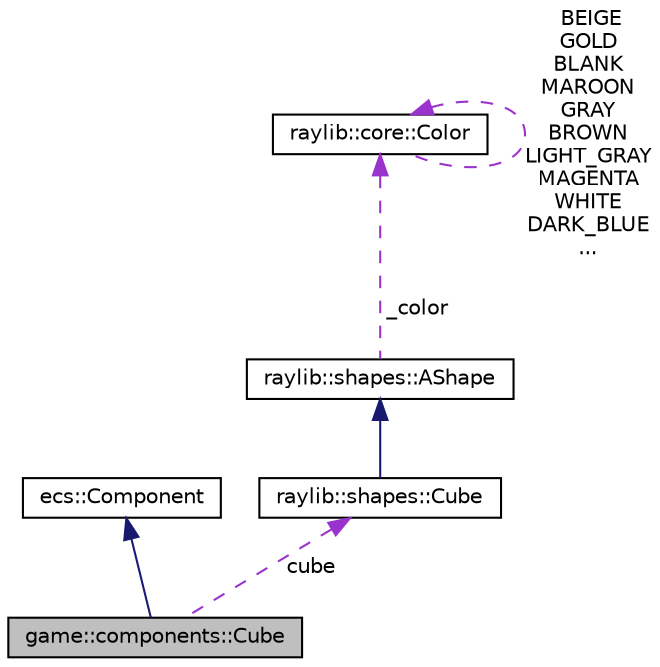 digraph "game::components::Cube"
{
 // LATEX_PDF_SIZE
  edge [fontname="Helvetica",fontsize="10",labelfontname="Helvetica",labelfontsize="10"];
  node [fontname="Helvetica",fontsize="10",shape=record];
  Node1 [label="game::components::Cube",height=0.2,width=0.4,color="black", fillcolor="grey75", style="filled", fontcolor="black",tooltip="Cube component."];
  Node2 -> Node1 [dir="back",color="midnightblue",fontsize="10",style="solid",fontname="Helvetica"];
  Node2 [label="ecs::Component",height=0.2,width=0.4,color="black", fillcolor="white", style="filled",URL="$classecs_1_1_component.html",tooltip="The base component type, all components must inherit from Component."];
  Node3 -> Node1 [dir="back",color="darkorchid3",fontsize="10",style="dashed",label=" cube" ,fontname="Helvetica"];
  Node3 [label="raylib::shapes::Cube",height=0.2,width=0.4,color="black", fillcolor="white", style="filled",URL="$classraylib_1_1shapes_1_1_cube.html",tooltip="3D shape representing a cube."];
  Node4 -> Node3 [dir="back",color="midnightblue",fontsize="10",style="solid",fontname="Helvetica"];
  Node4 [label="raylib::shapes::AShape",height=0.2,width=0.4,color="black", fillcolor="white", style="filled",URL="$classraylib_1_1shapes_1_1_a_shape.html",tooltip=" "];
  Node5 -> Node4 [dir="back",color="darkorchid3",fontsize="10",style="dashed",label=" _color" ,fontname="Helvetica"];
  Node5 [label="raylib::core::Color",height=0.2,width=0.4,color="black", fillcolor="white", style="filled",URL="$structraylib_1_1core_1_1_color.html",tooltip="The Color struct that encapsulates the raylib Color struct."];
  Node5 -> Node5 [dir="back",color="darkorchid3",fontsize="10",style="dashed",label=" BEIGE\nGOLD\nBLANK\nMAROON\nGRAY\nBROWN\nLIGHT_GRAY\nMAGENTA\nWHITE\nDARK_BLUE\n..." ,fontname="Helvetica"];
}
